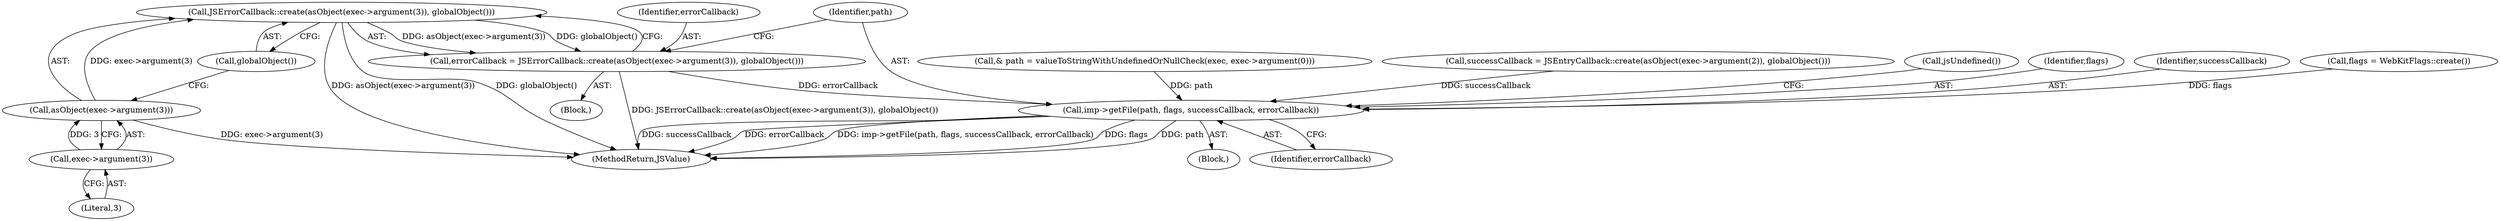 digraph "0_Chrome_b944f670bb7a8a919daac497a4ea0536c954c201_3@API" {
"1000236" [label="(Call,JSErrorCallback::create(asObject(exec->argument(3)), globalObject()))"];
"1000237" [label="(Call,asObject(exec->argument(3)))"];
"1000238" [label="(Call,exec->argument(3))"];
"1000234" [label="(Call,errorCallback = JSErrorCallback::create(asObject(exec->argument(3)), globalObject()))"];
"1000241" [label="(Call,imp->getFile(path, flags, successCallback, errorCallback))"];
"1000238" [label="(Call,exec->argument(3))"];
"1000240" [label="(Call,globalObject())"];
"1000119" [label="(Call,& path = valueToStringWithUndefinedOrNullCheck(exec, exec->argument(0)))"];
"1000206" [label="(Call,successCallback = JSEntryCallback::create(asObject(exec->argument(2)), globalObject()))"];
"1000224" [label="(Block,)"];
"1000239" [label="(Literal,3)"];
"1000247" [label="(Call,jsUndefined())"];
"1000102" [label="(Block,)"];
"1000235" [label="(Identifier,errorCallback)"];
"1000236" [label="(Call,JSErrorCallback::create(asObject(exec->argument(3)), globalObject()))"];
"1000237" [label="(Call,asObject(exec->argument(3)))"];
"1000245" [label="(Identifier,errorCallback)"];
"1000241" [label="(Call,imp->getFile(path, flags, successCallback, errorCallback))"];
"1000243" [label="(Identifier,flags)"];
"1000244" [label="(Identifier,successCallback)"];
"1000156" [label="(Call,flags = WebKitFlags::create())"];
"1000242" [label="(Identifier,path)"];
"1000234" [label="(Call,errorCallback = JSErrorCallback::create(asObject(exec->argument(3)), globalObject()))"];
"1000248" [label="(MethodReturn,JSValue)"];
"1000236" -> "1000234"  [label="AST: "];
"1000236" -> "1000240"  [label="CFG: "];
"1000237" -> "1000236"  [label="AST: "];
"1000240" -> "1000236"  [label="AST: "];
"1000234" -> "1000236"  [label="CFG: "];
"1000236" -> "1000248"  [label="DDG: asObject(exec->argument(3))"];
"1000236" -> "1000248"  [label="DDG: globalObject()"];
"1000236" -> "1000234"  [label="DDG: asObject(exec->argument(3))"];
"1000236" -> "1000234"  [label="DDG: globalObject()"];
"1000237" -> "1000236"  [label="DDG: exec->argument(3)"];
"1000237" -> "1000238"  [label="CFG: "];
"1000238" -> "1000237"  [label="AST: "];
"1000240" -> "1000237"  [label="CFG: "];
"1000237" -> "1000248"  [label="DDG: exec->argument(3)"];
"1000238" -> "1000237"  [label="DDG: 3"];
"1000238" -> "1000239"  [label="CFG: "];
"1000239" -> "1000238"  [label="AST: "];
"1000234" -> "1000224"  [label="AST: "];
"1000235" -> "1000234"  [label="AST: "];
"1000242" -> "1000234"  [label="CFG: "];
"1000234" -> "1000248"  [label="DDG: JSErrorCallback::create(asObject(exec->argument(3)), globalObject())"];
"1000234" -> "1000241"  [label="DDG: errorCallback"];
"1000241" -> "1000102"  [label="AST: "];
"1000241" -> "1000245"  [label="CFG: "];
"1000242" -> "1000241"  [label="AST: "];
"1000243" -> "1000241"  [label="AST: "];
"1000244" -> "1000241"  [label="AST: "];
"1000245" -> "1000241"  [label="AST: "];
"1000247" -> "1000241"  [label="CFG: "];
"1000241" -> "1000248"  [label="DDG: path"];
"1000241" -> "1000248"  [label="DDG: successCallback"];
"1000241" -> "1000248"  [label="DDG: errorCallback"];
"1000241" -> "1000248"  [label="DDG: imp->getFile(path, flags, successCallback, errorCallback)"];
"1000241" -> "1000248"  [label="DDG: flags"];
"1000119" -> "1000241"  [label="DDG: path"];
"1000156" -> "1000241"  [label="DDG: flags"];
"1000206" -> "1000241"  [label="DDG: successCallback"];
}
